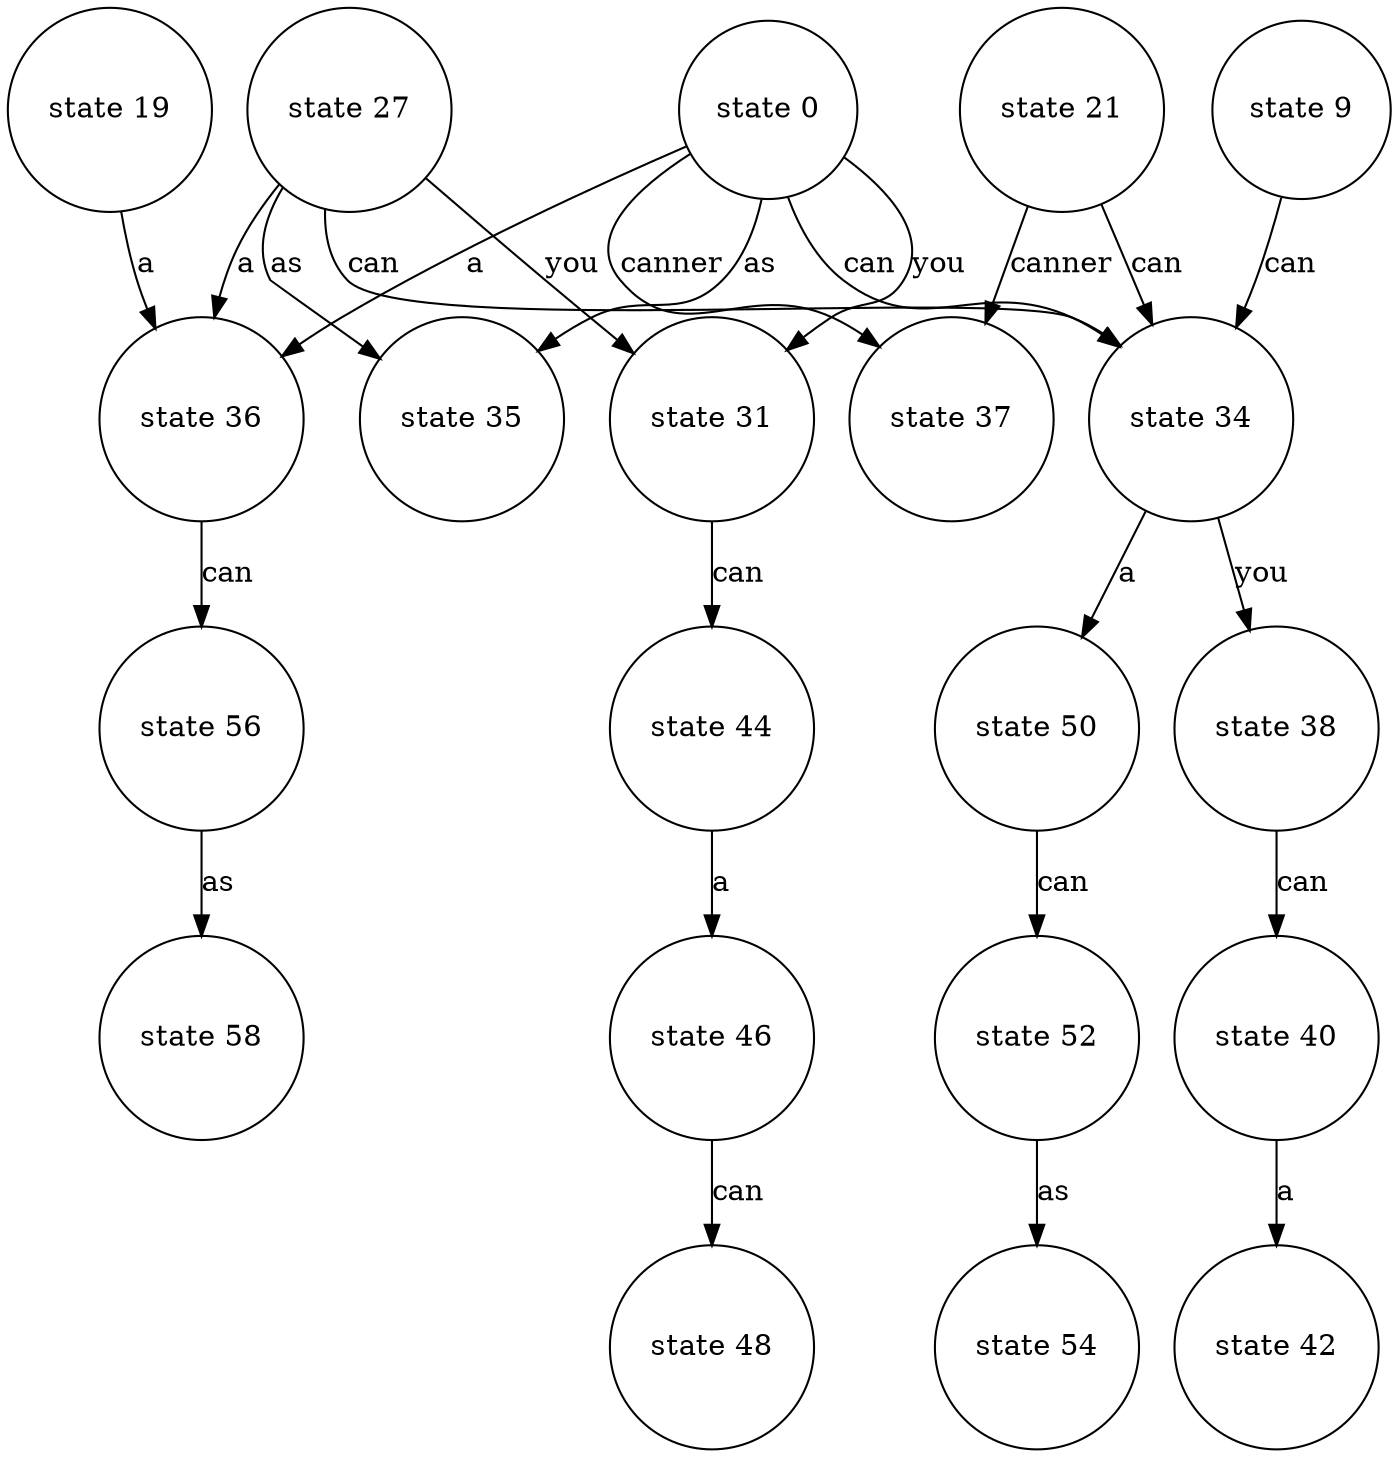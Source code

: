 digraph abc{ 
node [shape = circle, ordering=out];"state 56" -> "state 58" [ label="as" ]; 
"state 19" -> "state 36" [ label="a" ]; 
"state 36" -> "state 56" [ label="can" ]; 
"state 44" -> "state 46" [ label="a" ]; 
"state 31" -> "state 44" [ label="can" ]; 
"state 21" -> "state 37" [ label="canner" ]; 
"state 21" -> "state 34" [ label="can" ]; 
"state 40" -> "state 42" [ label="a" ]; 
"state 9" -> "state 34" [ label="can" ]; 
"state 27" -> "state 36" [ label="a" ]; 
"state 27" -> "state 35" [ label="as" ]; 
"state 27" -> "state 34" [ label="can" ]; 
"state 27" -> "state 31" [ label="you" ]; 
"state 38" -> "state 40" [ label="can" ]; 
"state 34" -> "state 50" [ label="a" ]; 
"state 34" -> "state 38" [ label="you" ]; 
"state 0" -> "state 36" [ label="a" ]; 
"state 0" -> "state 37" [ label="canner" ]; 
"state 0" -> "state 35" [ label="as" ]; 
"state 0" -> "state 34" [ label="can" ]; 
"state 0" -> "state 31" [ label="you" ]; 
"state 46" -> "state 48" [ label="can" ]; 
"state 52" -> "state 54" [ label="as" ]; 
"state 50" -> "state 52" [ label="can" ]; 
}